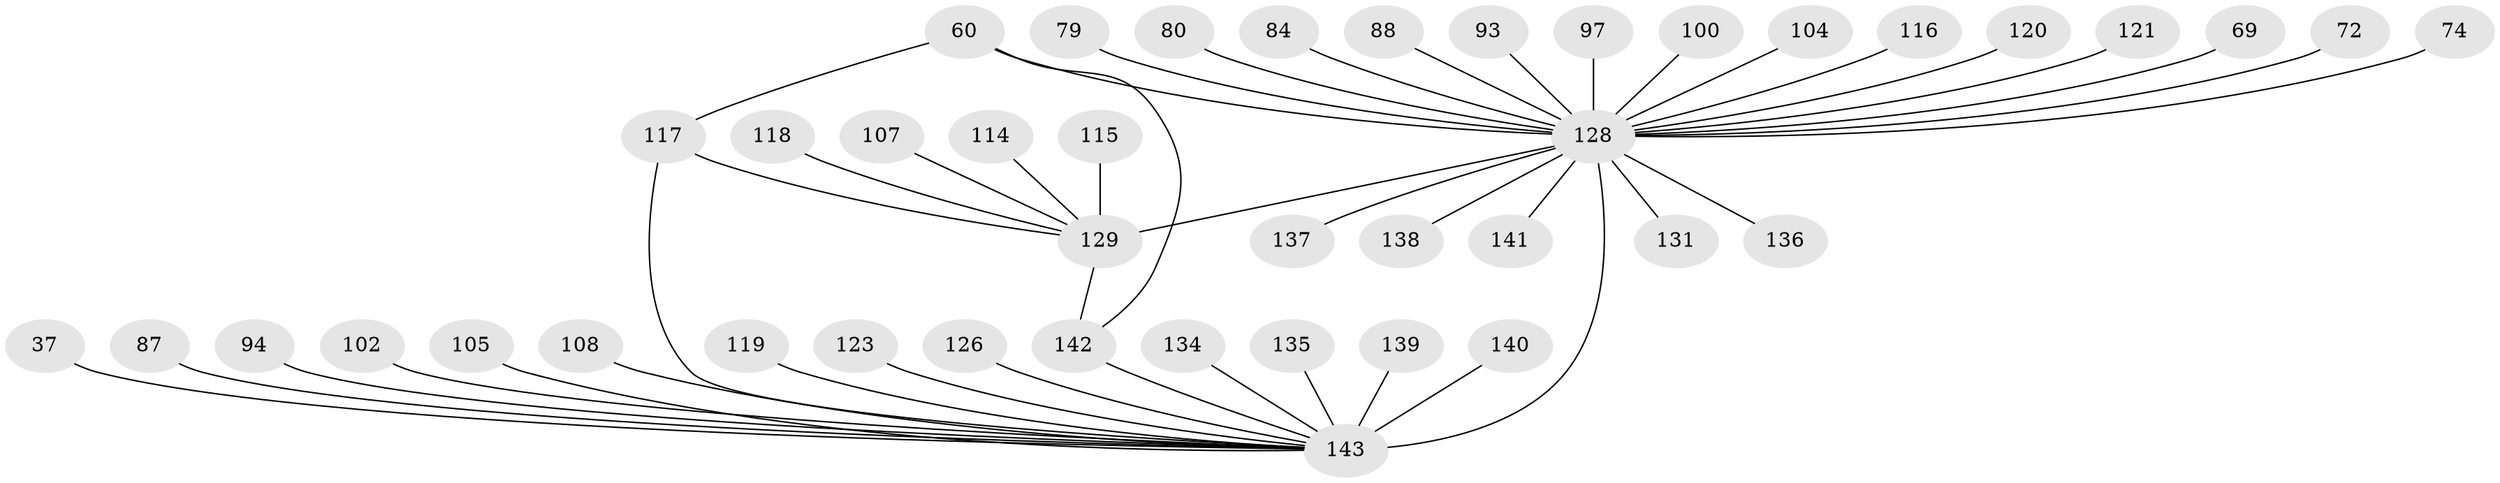 // original degree distribution, {26: 0.006993006993006993, 24: 0.006993006993006993, 7: 0.013986013986013986, 1: 0.6153846153846154, 3: 0.06293706293706294, 6: 0.013986013986013986, 12: 0.02097902097902098, 4: 0.0979020979020979, 2: 0.13286713286713286, 8: 0.006993006993006993, 5: 0.02097902097902098}
// Generated by graph-tools (version 1.1) at 2025/50/03/04/25 21:50:48]
// undirected, 42 vertices, 45 edges
graph export_dot {
graph [start="1"]
  node [color=gray90,style=filled];
  37;
  60 [super="+40"];
  69;
  72;
  74;
  79 [super="+51"];
  80;
  84;
  87;
  88;
  93;
  94;
  97 [super="+73"];
  100 [super="+55"];
  102;
  104;
  105;
  107;
  108;
  114;
  115;
  116 [super="+89"];
  117 [super="+112"];
  118;
  119;
  120;
  121;
  123 [super="+122"];
  126;
  128 [super="+11+17+34+61+77+110+35+42+47+49+54+59+65+68"];
  129 [super="+113+66+75+125+56+127+44+78+83+90"];
  131;
  134;
  135 [super="+91"];
  136;
  137;
  138 [super="+109+133"];
  139;
  140;
  141;
  142 [super="+82+132+71+101"];
  143 [super="+15+85+124"];
  37 -- 143;
  60 -- 142 [weight=2];
  60 -- 117;
  60 -- 128 [weight=2];
  69 -- 128;
  72 -- 128;
  74 -- 128;
  79 -- 128;
  80 -- 128;
  84 -- 128;
  87 -- 143;
  88 -- 128;
  93 -- 128;
  94 -- 143;
  97 -- 128;
  100 -- 128;
  102 -- 143;
  104 -- 128;
  105 -- 143;
  107 -- 129;
  108 -- 143;
  114 -- 129;
  115 -- 129;
  116 -- 128;
  117 -- 129;
  117 -- 143 [weight=3];
  118 -- 129;
  119 -- 143;
  120 -- 128;
  121 -- 128;
  123 -- 143;
  126 -- 143;
  128 -- 129 [weight=6];
  128 -- 131;
  128 -- 136;
  128 -- 137;
  128 -- 138 [weight=2];
  128 -- 141;
  128 -- 143 [weight=13];
  129 -- 142 [weight=2];
  134 -- 143;
  135 -- 143;
  139 -- 143;
  140 -- 143;
  142 -- 143;
}
